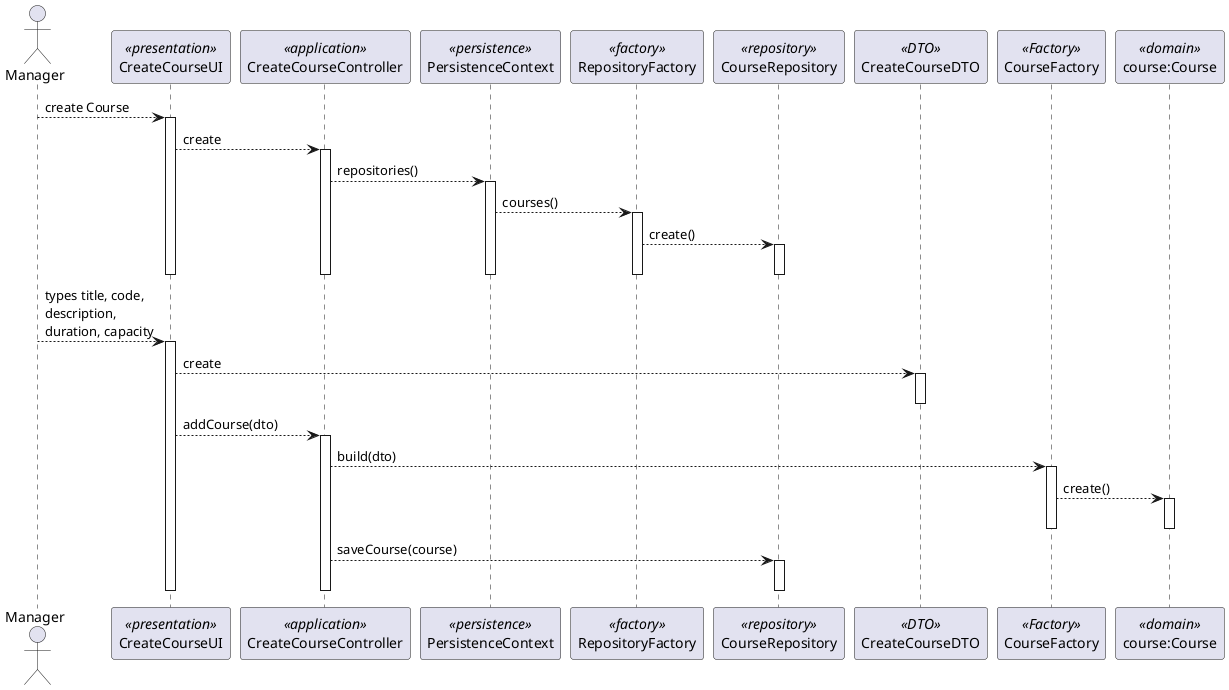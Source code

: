 @startuml

skinparam packageStyle rect
skinparam shadowing false

actor Manager as Actor
participant CreateCourseUI as UI <<presentation>> order 1
participant CreateCourseController as Controller <<application>> order 2
participant PersistenceContext as Persistence <<persistence>> order 3
participant RepositoryFactory as Fact <<factory>> order 4
participant CourseRepository as Repo <<repository>> order 5
participant CreateCourseDTO as dto <<DTO>> order 6
participant CourseFactory as factory <<Factory>> order 7
participant "course:Course" as Course <<domain>> order 8

Actor --> UI : create Course
activate UI
    UI --> Controller : create
    activate Controller
        Controller --> Persistence : repositories()

        activate Persistence
            Persistence --> Fact : courses()
            activate Fact
                Fact --> Repo : create()
                activate Repo
                deactivate Repo
            deactivate Fact
        deactivate Persistence
    deactivate Controller
deactivate UI

Actor --> UI : types title, code,\ndescription,\nduration, capacity
activate UI
    UI --> dto : create
    activate dto
    deactivate dto

    UI --> Controller : addCourse(dto)
    activate Controller
        Controller --> factory : build(dto)
        activate factory
            factory --> Course : create()
            ' note right of Course: Set the all the information
            activate Course
            deactivate Course
        deactivate factory

        Controller --> Repo : saveCourse(course)
        activate Repo
        deactivate Repo
    deactivate Controller
deactivate UI

@enduml
